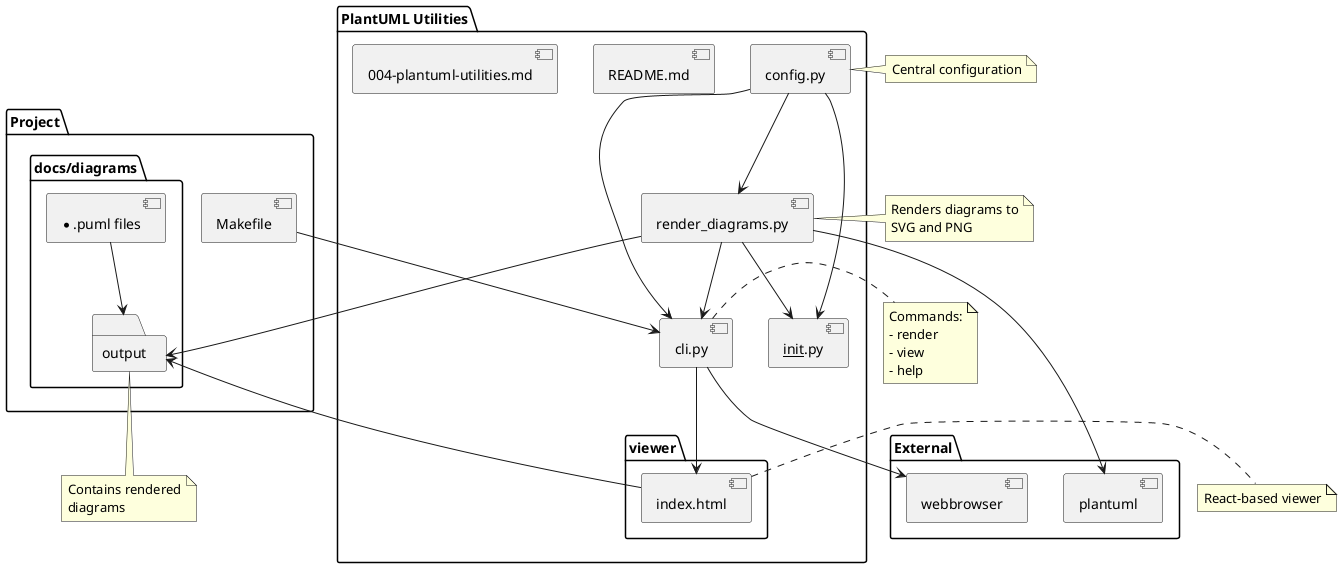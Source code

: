 @startuml "PlantUML Utilities Architecture"

' Define components with simpler syntax
package "PlantUML Utilities" {
  [config.py] as Config
  [render_diagrams.py] as Renderer
  [cli.py] as CLI
  [__init__.py] as Init
  
  folder "viewer" {
    [index.html] as Viewer
  }
  
  [README.md] as Readme
  [004-plantuml-utilities.md] as SOP
}

package "External" {
  [plantuml] as PlantUML
  [webbrowser] as Browser
}

package "Project" {
  folder "docs/diagrams" {
    [*.puml files] as DiagramFiles
    folder "output" as OutputFolder
  }
  
  [Makefile] as ProjectMakefile
}

' Define relationships with simpler syntax
Config --> Renderer
Config --> CLI
Renderer --> CLI
Config --> Init
Renderer --> Init

CLI --> Browser
Renderer --> PlantUML

CLI --> Viewer
Renderer --> OutputFolder

ProjectMakefile --> CLI

DiagramFiles --> OutputFolder
Viewer --> OutputFolder

' Add simple notes
note right of Config : Central configuration

note right of Renderer : Renders diagrams to\nSVG and PNG

note right of CLI : Commands:\n- render\n- view\n- help

note right of Viewer : React-based viewer

note bottom of OutputFolder : Contains rendered\ndiagrams

@enduml